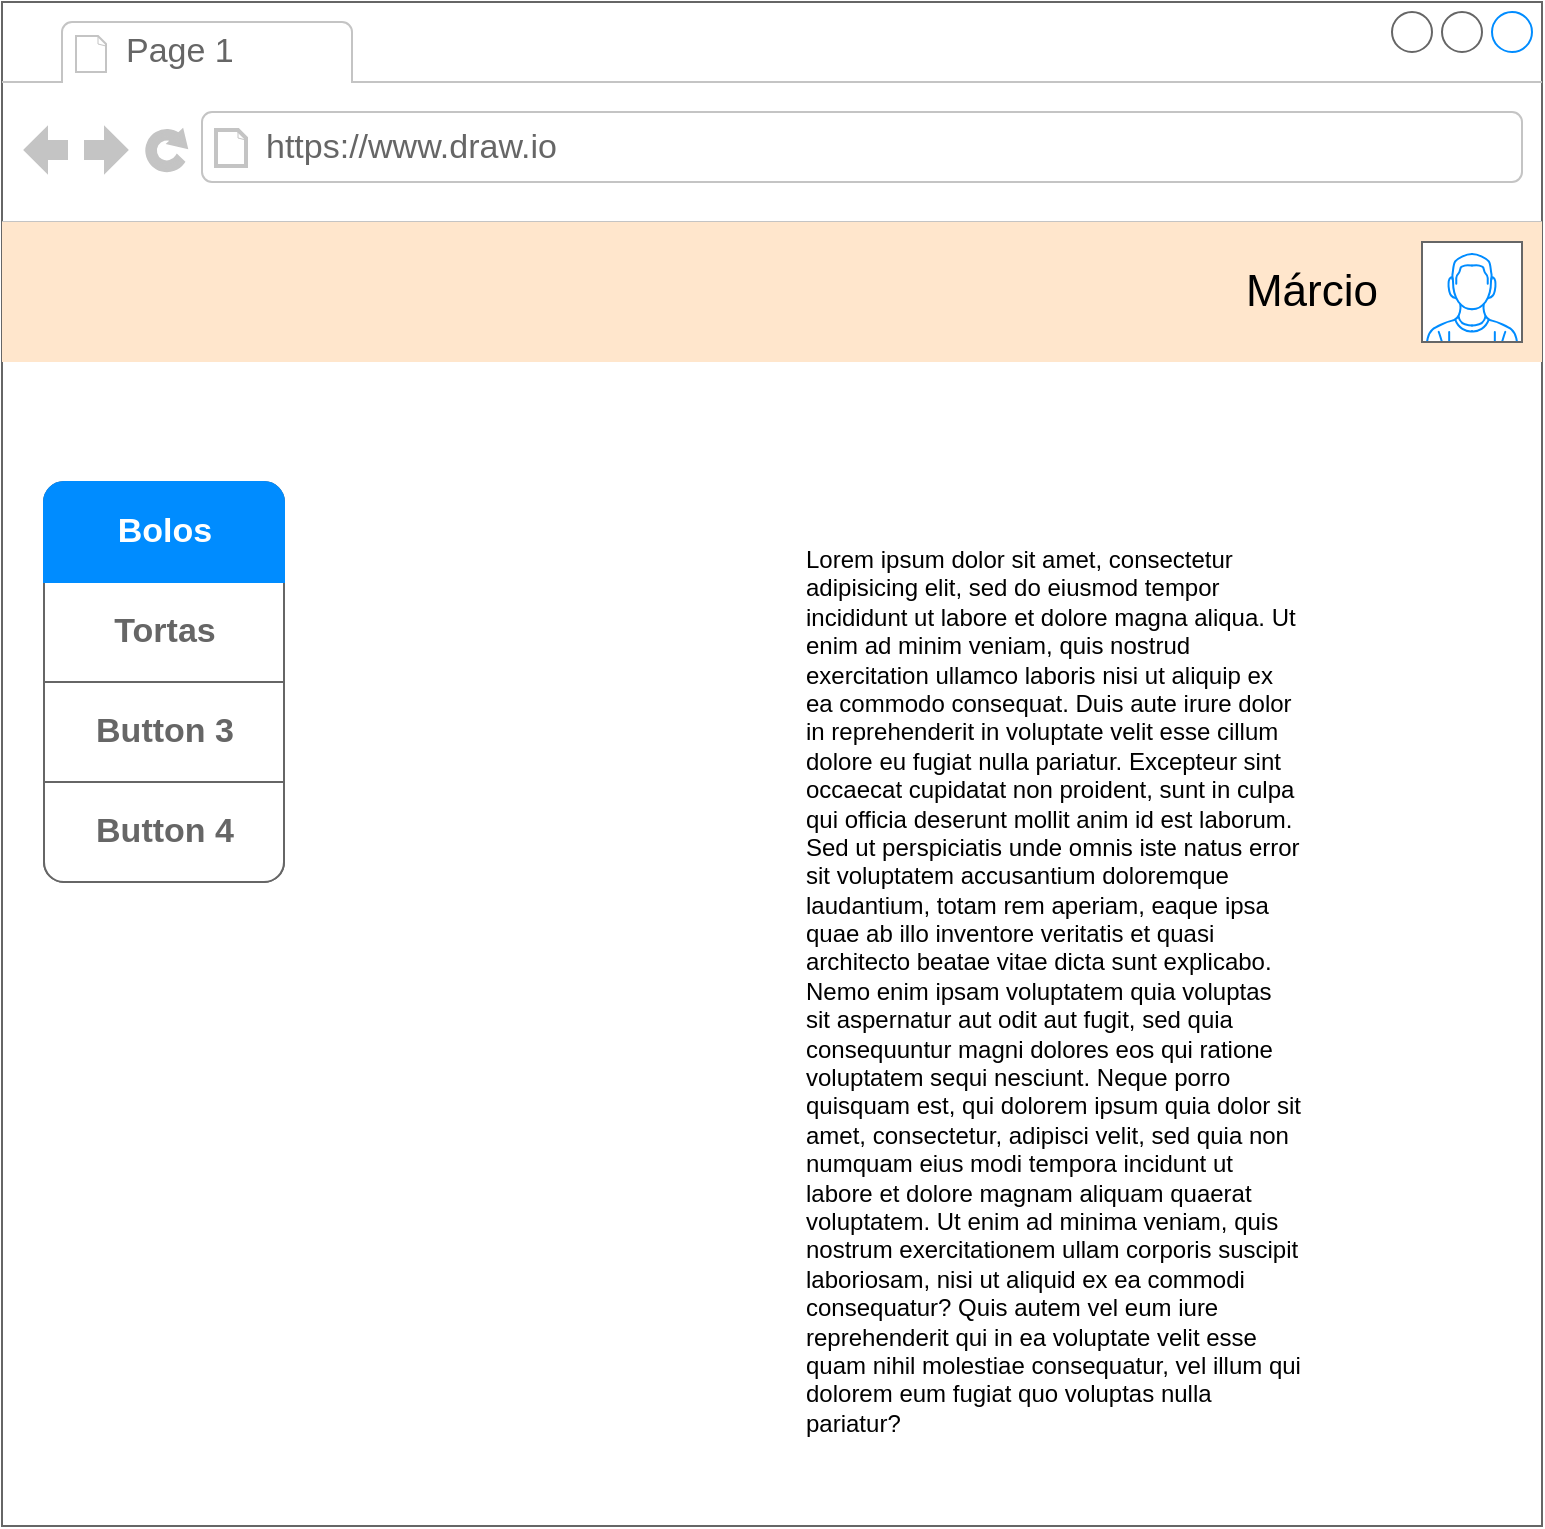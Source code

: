 <mxfile version="13.10.4" type="device" pages="2"><diagram id="xFiPRkdvMObCmb8R0dYF" name="Page-1"><mxGraphModel dx="802" dy="519" grid="1" gridSize="10" guides="1" tooltips="1" connect="1" arrows="1" fold="1" page="1" pageScale="1" pageWidth="827" pageHeight="1169" math="0" shadow="0"><root><mxCell id="0"/><mxCell id="1" parent="0"/><mxCell id="UPZr3SGlW0X0vu5MkB4H-1" value="" style="strokeWidth=1;shadow=0;dashed=0;align=center;html=1;shape=mxgraph.mockup.containers.browserWindow;rSize=0;strokeColor=#666666;strokeColor2=#008cff;strokeColor3=#c4c4c4;mainText=,;recursiveResize=0;" vertex="1" parent="1"><mxGeometry x="29" y="20" width="770" height="762" as="geometry"/></mxCell><mxCell id="UPZr3SGlW0X0vu5MkB4H-47" value="" style="rounded=0;whiteSpace=wrap;html=1;fontSize=22;fillColor=#ffe6cc;strokeColor=none;" vertex="1" parent="UPZr3SGlW0X0vu5MkB4H-1"><mxGeometry y="110" width="770" height="70" as="geometry"/></mxCell><mxCell id="UPZr3SGlW0X0vu5MkB4H-2" value="Page 1" style="strokeWidth=1;shadow=0;dashed=0;align=center;html=1;shape=mxgraph.mockup.containers.anchor;fontSize=17;fontColor=#666666;align=left;" vertex="1" parent="UPZr3SGlW0X0vu5MkB4H-1"><mxGeometry x="60" y="12" width="110" height="26" as="geometry"/></mxCell><mxCell id="UPZr3SGlW0X0vu5MkB4H-3" value="https://www.draw.io" style="strokeWidth=1;shadow=0;dashed=0;align=center;html=1;shape=mxgraph.mockup.containers.anchor;rSize=0;fontSize=17;fontColor=#666666;align=left;" vertex="1" parent="UPZr3SGlW0X0vu5MkB4H-1"><mxGeometry x="130" y="60" width="250" height="26" as="geometry"/></mxCell><mxCell id="UPZr3SGlW0X0vu5MkB4H-4" value="Lorem ipsum dolor sit amet, consectetur adipisicing elit, sed do eiusmod tempor incididunt ut labore et dolore magna aliqua. Ut enim ad minim veniam, quis nostrud exercitation ullamco laboris nisi ut aliquip ex ea commodo consequat. Duis aute irure dolor in reprehenderit in voluptate velit esse cillum dolore eu fugiat nulla pariatur. Excepteur sint occaecat cupidatat non proident, sunt in culpa qui officia deserunt mollit anim id est laborum.&#xA;Sed ut perspiciatis unde omnis iste natus error sit voluptatem accusantium doloremque laudantium, totam rem aperiam, eaque ipsa quae ab illo inventore veritatis et quasi architecto beatae vitae dicta sunt explicabo. Nemo enim ipsam voluptatem quia voluptas sit aspernatur aut odit aut fugit, sed quia consequuntur magni dolores eos qui ratione voluptatem sequi nesciunt. Neque porro quisquam est, qui dolorem ipsum quia dolor sit amet, consectetur, adipisci velit, sed quia non numquam eius modi tempora incidunt ut labore et dolore magnam aliquam quaerat voluptatem. Ut enim ad minima veniam, quis nostrum exercitationem ullam corporis suscipit laboriosam, nisi ut aliquid ex ea commodi consequatur? Quis autem vel eum iure reprehenderit qui in ea voluptate velit esse quam nihil molestiae consequatur, vel illum qui dolorem eum fugiat quo voluptas nulla pariatur?" style="text;spacingTop=-5;whiteSpace=wrap;html=1;align=left;fontSize=12;fontFamily=Helvetica;fillColor=none;strokeColor=none;" vertex="1" parent="UPZr3SGlW0X0vu5MkB4H-1"><mxGeometry x="400" y="270" width="250" height="470" as="geometry"/></mxCell><mxCell id="UPZr3SGlW0X0vu5MkB4H-5" value="" style="verticalLabelPosition=bottom;shadow=0;dashed=0;align=center;html=1;verticalAlign=top;strokeWidth=1;shape=mxgraph.mockup.containers.userMale;strokeColor=#666666;strokeColor2=#008cff;" vertex="1" parent="UPZr3SGlW0X0vu5MkB4H-1"><mxGeometry x="710" y="120" width="50" height="50" as="geometry"/></mxCell><mxCell id="UPZr3SGlW0X0vu5MkB4H-7" value="Márcio" style="text;html=1;strokeColor=none;fillColor=none;align=center;verticalAlign=middle;whiteSpace=wrap;rounded=0;fontSize=22;" vertex="1" parent="UPZr3SGlW0X0vu5MkB4H-1"><mxGeometry x="610" y="132.5" width="90" height="25" as="geometry"/></mxCell><mxCell id="UPZr3SGlW0X0vu5MkB4H-8" value="" style="strokeWidth=1;shadow=0;dashed=0;align=center;html=1;shape=mxgraph.mockup.rrect;rSize=10;strokeColor=#666666;fontSize=22;" vertex="1" parent="UPZr3SGlW0X0vu5MkB4H-1"><mxGeometry x="21" y="240" width="120" height="200" as="geometry"/></mxCell><mxCell id="UPZr3SGlW0X0vu5MkB4H-9" value="Tortas" style="strokeColor=inherit;fillColor=inherit;gradientColor=inherit;strokeWidth=1;shadow=0;dashed=0;align=center;html=1;shape=mxgraph.mockup.rrect;rSize=0;fontSize=17;fontColor=#666666;fontStyle=1;resizeWidth=1;" vertex="1" parent="UPZr3SGlW0X0vu5MkB4H-8"><mxGeometry width="120" height="50" relative="1" as="geometry"><mxPoint y="50" as="offset"/></mxGeometry></mxCell><mxCell id="UPZr3SGlW0X0vu5MkB4H-10" value="Button 3" style="strokeColor=inherit;fillColor=inherit;gradientColor=inherit;strokeWidth=1;shadow=0;dashed=0;align=center;html=1;shape=mxgraph.mockup.rrect;rSize=0;fontSize=17;fontColor=#666666;fontStyle=1;resizeWidth=1;" vertex="1" parent="UPZr3SGlW0X0vu5MkB4H-8"><mxGeometry width="120" height="50" relative="1" as="geometry"><mxPoint y="100" as="offset"/></mxGeometry></mxCell><mxCell id="UPZr3SGlW0X0vu5MkB4H-11" value="Button 4" style="strokeColor=inherit;fillColor=inherit;gradientColor=inherit;strokeWidth=1;shadow=0;dashed=0;align=center;html=1;shape=mxgraph.mockup.bottomButton;rSize=10;fontSize=17;fontColor=#666666;fontStyle=1;resizeWidth=1;" vertex="1" parent="UPZr3SGlW0X0vu5MkB4H-8"><mxGeometry y="1" width="120" height="50" relative="1" as="geometry"><mxPoint y="-50" as="offset"/></mxGeometry></mxCell><mxCell id="UPZr3SGlW0X0vu5MkB4H-12" value="Bolos" style="strokeWidth=1;shadow=0;dashed=0;align=center;html=1;shape=mxgraph.mockup.topButton;rSize=10;fontSize=17;fontColor=#ffffff;fontStyle=1;fillColor=#008cff;strokeColor=#008cff;resizeWidth=1;" vertex="1" parent="UPZr3SGlW0X0vu5MkB4H-8"><mxGeometry width="120" height="50" relative="1" as="geometry"/></mxCell></root></mxGraphModel></diagram><diagram id="T0swEQiEerKhS3qWu6_z" name="Page-2"><mxGraphModel dx="802" dy="519" grid="1" gridSize="10" guides="1" tooltips="1" connect="1" arrows="1" fold="1" page="1" pageScale="1" pageWidth="827" pageHeight="1169" math="0" shadow="0"><root><mxCell id="5PaC6YspAHL62bA5hf34-0"/><mxCell id="5PaC6YspAHL62bA5hf34-1" parent="5PaC6YspAHL62bA5hf34-0"/><mxCell id="5PaC6YspAHL62bA5hf34-8" style="edgeStyle=orthogonalEdgeStyle;rounded=0;orthogonalLoop=1;jettySize=auto;html=1;exitX=0.5;exitY=1;exitDx=0;exitDy=0;exitPerimeter=0;entryX=0.5;entryY=0;entryDx=0;entryDy=0;entryPerimeter=0;fontSize=22;" edge="1" parent="5PaC6YspAHL62bA5hf34-1" source="5PaC6YspAHL62bA5hf34-9" target="5PaC6YspAHL62bA5hf34-6"><mxGeometry relative="1" as="geometry"><mxPoint x="360" y="140" as="sourcePoint"/></mxGeometry></mxCell><mxCell id="5PaC6YspAHL62bA5hf34-13" style="edgeStyle=orthogonalEdgeStyle;rounded=0;orthogonalLoop=1;jettySize=auto;html=1;exitX=0.5;exitY=1;exitDx=0;exitDy=0;exitPerimeter=0;entryX=0.5;entryY=0;entryDx=0;entryDy=0;entryPerimeter=0;fontSize=22;" edge="1" parent="5PaC6YspAHL62bA5hf34-1" source="5PaC6YspAHL62bA5hf34-6" target="5PaC6YspAHL62bA5hf34-12"><mxGeometry relative="1" as="geometry"/></mxCell><mxCell id="5PaC6YspAHL62bA5hf34-15" style="edgeStyle=orthogonalEdgeStyle;rounded=0;orthogonalLoop=1;jettySize=auto;html=1;exitX=0.5;exitY=1;exitDx=0;exitDy=0;exitPerimeter=0;entryX=0.5;entryY=0;entryDx=0;entryDy=0;entryPerimeter=0;fontSize=22;" edge="1" parent="5PaC6YspAHL62bA5hf34-1" source="5PaC6YspAHL62bA5hf34-6" target="5PaC6YspAHL62bA5hf34-14"><mxGeometry relative="1" as="geometry"/></mxCell><mxCell id="5PaC6YspAHL62bA5hf34-17" style="edgeStyle=orthogonalEdgeStyle;rounded=0;orthogonalLoop=1;jettySize=auto;html=1;exitX=0.5;exitY=1;exitDx=0;exitDy=0;exitPerimeter=0;fontSize=22;" edge="1" parent="5PaC6YspAHL62bA5hf34-1" source="5PaC6YspAHL62bA5hf34-6" target="5PaC6YspAHL62bA5hf34-16"><mxGeometry relative="1" as="geometry"/></mxCell><mxCell id="5PaC6YspAHL62bA5hf34-6" value="Produtos" style="html=1;strokeColor=none;fillColor=#0079D6;labelPosition=center;verticalLabelPosition=middle;verticalAlign=top;align=center;fontSize=12;outlineConnect=0;spacingTop=-6;fontColor=#FFFFFF;shape=mxgraph.sitemap.shopping;" vertex="1" parent="5PaC6YspAHL62bA5hf34-1"><mxGeometry x="400" y="200" width="120" height="70" as="geometry"/></mxCell><mxCell id="5PaC6YspAHL62bA5hf34-11" style="edgeStyle=orthogonalEdgeStyle;rounded=0;orthogonalLoop=1;jettySize=auto;html=1;exitX=0.5;exitY=1;exitDx=0;exitDy=0;exitPerimeter=0;entryX=0.5;entryY=0;entryDx=0;entryDy=0;entryPerimeter=0;fontSize=22;" edge="1" parent="5PaC6YspAHL62bA5hf34-1" source="5PaC6YspAHL62bA5hf34-9" target="5PaC6YspAHL62bA5hf34-10"><mxGeometry relative="1" as="geometry"/></mxCell><mxCell id="5PaC6YspAHL62bA5hf34-19" style="edgeStyle=orthogonalEdgeStyle;rounded=0;orthogonalLoop=1;jettySize=auto;html=1;exitX=0.5;exitY=1;exitDx=0;exitDy=0;exitPerimeter=0;entryX=0.5;entryY=0;entryDx=0;entryDy=0;entryPerimeter=0;fontSize=22;" edge="1" parent="5PaC6YspAHL62bA5hf34-1" source="5PaC6YspAHL62bA5hf34-9" target="5PaC6YspAHL62bA5hf34-18"><mxGeometry relative="1" as="geometry"/></mxCell><mxCell id="5PaC6YspAHL62bA5hf34-9" value="Home" style="html=1;strokeColor=none;fillColor=#0079D6;labelPosition=center;verticalLabelPosition=middle;verticalAlign=top;align=center;fontSize=12;outlineConnect=0;spacingTop=-6;fontColor=#FFFFFF;shape=mxgraph.sitemap.home;" vertex="1" parent="5PaC6YspAHL62bA5hf34-1"><mxGeometry x="280" y="50" width="120" height="70" as="geometry"/></mxCell><mxCell id="5PaC6YspAHL62bA5hf34-10" value="Historia Confeitaria" style="html=1;strokeColor=none;fillColor=#0079D6;labelPosition=center;verticalLabelPosition=middle;verticalAlign=top;align=center;fontSize=12;outlineConnect=0;spacingTop=-6;fontColor=#FFFFFF;shape=mxgraph.sitemap.about_us;" vertex="1" parent="5PaC6YspAHL62bA5hf34-1"><mxGeometry x="130" y="200" width="120" height="70" as="geometry"/></mxCell><mxCell id="5PaC6YspAHL62bA5hf34-12" value="Tortas" style="html=1;strokeColor=none;fillColor=#0079D6;labelPosition=center;verticalLabelPosition=middle;verticalAlign=top;align=center;fontSize=12;outlineConnect=0;spacingTop=-6;fontColor=#FFFFFF;shape=mxgraph.sitemap.shopping;" vertex="1" parent="5PaC6YspAHL62bA5hf34-1"><mxGeometry x="270" y="310" width="120" height="70" as="geometry"/></mxCell><mxCell id="5PaC6YspAHL62bA5hf34-14" value="Bolos" style="html=1;strokeColor=none;fillColor=#0079D6;labelPosition=center;verticalLabelPosition=middle;verticalAlign=top;align=center;fontSize=12;outlineConnect=0;spacingTop=-6;fontColor=#FFFFFF;shape=mxgraph.sitemap.shopping;" vertex="1" parent="5PaC6YspAHL62bA5hf34-1"><mxGeometry x="400" y="310" width="120" height="70" as="geometry"/></mxCell><mxCell id="5PaC6YspAHL62bA5hf34-16" value="Salgados" style="html=1;strokeColor=none;fillColor=#0079D6;labelPosition=center;verticalLabelPosition=middle;verticalAlign=top;align=center;fontSize=12;outlineConnect=0;spacingTop=-6;fontColor=#FFFFFF;shape=mxgraph.sitemap.shopping;" vertex="1" parent="5PaC6YspAHL62bA5hf34-1"><mxGeometry x="530" y="310" width="120" height="70" as="geometry"/></mxCell><mxCell id="5PaC6YspAHL62bA5hf34-21" style="edgeStyle=orthogonalEdgeStyle;rounded=0;orthogonalLoop=1;jettySize=auto;html=1;exitX=0.5;exitY=1;exitDx=0;exitDy=0;exitPerimeter=0;fontSize=22;" edge="1" parent="5PaC6YspAHL62bA5hf34-1" source="5PaC6YspAHL62bA5hf34-18" target="5PaC6YspAHL62bA5hf34-20"><mxGeometry relative="1" as="geometry"/></mxCell><mxCell id="5PaC6YspAHL62bA5hf34-18" value="Login" style="html=1;strokeColor=none;fillColor=#0079D6;labelPosition=center;verticalLabelPosition=middle;verticalAlign=top;align=center;fontSize=12;outlineConnect=0;spacingTop=-6;fontColor=#FFFFFF;shape=mxgraph.sitemap.form;" vertex="1" parent="5PaC6YspAHL62bA5hf34-1"><mxGeometry x="700" y="200" width="120" height="70" as="geometry"/></mxCell><mxCell id="5PaC6YspAHL62bA5hf34-23" style="edgeStyle=orthogonalEdgeStyle;rounded=0;orthogonalLoop=1;jettySize=auto;html=1;exitX=0.5;exitY=1;exitDx=0;exitDy=0;exitPerimeter=0;entryX=0.5;entryY=0;entryDx=0;entryDy=0;entryPerimeter=0;fontSize=22;" edge="1" parent="5PaC6YspAHL62bA5hf34-1" source="5PaC6YspAHL62bA5hf34-20" target="5PaC6YspAHL62bA5hf34-22"><mxGeometry relative="1" as="geometry"/></mxCell><mxCell id="5PaC6YspAHL62bA5hf34-20" value="Perfil" style="html=1;strokeColor=none;fillColor=#0079D6;labelPosition=center;verticalLabelPosition=middle;verticalAlign=top;align=center;fontSize=12;outlineConnect=0;spacingTop=-6;fontColor=#FFFFFF;shape=mxgraph.sitemap.profile;" vertex="1" parent="5PaC6YspAHL62bA5hf34-1"><mxGeometry x="700" y="310" width="120" height="70" as="geometry"/></mxCell><mxCell id="5PaC6YspAHL62bA5hf34-22" value="Minhas compras" style="html=1;strokeColor=none;fillColor=#0079D6;labelPosition=center;verticalLabelPosition=middle;verticalAlign=top;align=center;fontSize=12;outlineConnect=0;spacingTop=-6;fontColor=#FFFFFF;shape=mxgraph.sitemap.shopping;" vertex="1" parent="5PaC6YspAHL62bA5hf34-1"><mxGeometry x="700" y="440" width="120" height="70" as="geometry"/></mxCell><mxCell id="5PaC6YspAHL62bA5hf34-24" value="Sitemap da Confeitaria do Snape" style="text;html=1;strokeColor=none;fillColor=none;align=center;verticalAlign=middle;whiteSpace=wrap;rounded=0;fontSize=30;fontStyle=1" vertex="1" parent="5PaC6YspAHL62bA5hf34-1"><mxGeometry x="490" y="90" width="230" as="geometry"/></mxCell></root></mxGraphModel></diagram></mxfile>
